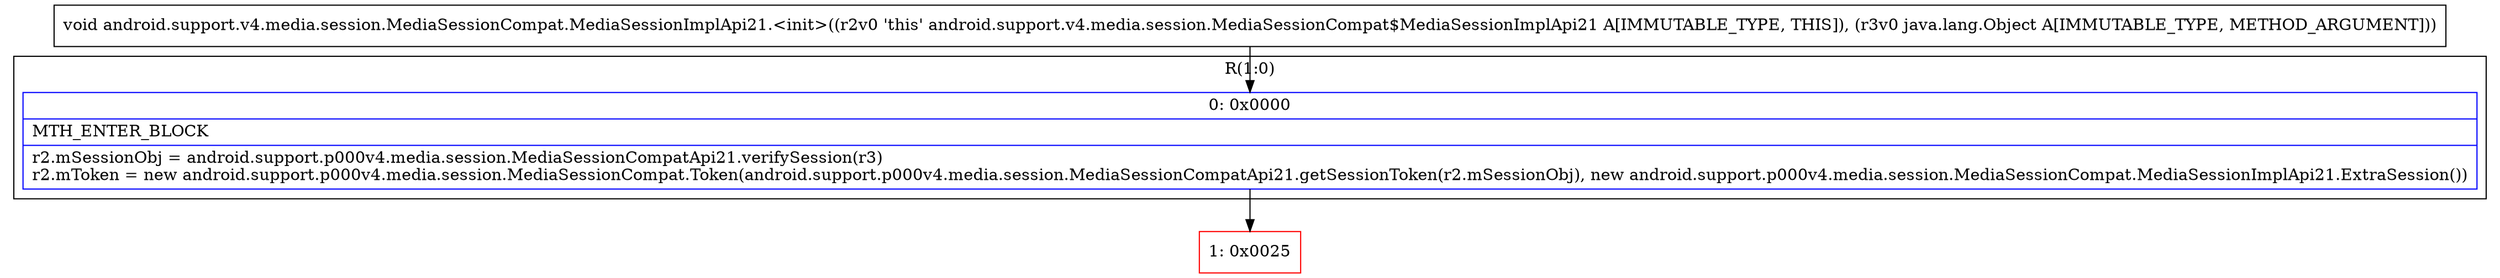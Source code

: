 digraph "CFG forandroid.support.v4.media.session.MediaSessionCompat.MediaSessionImplApi21.\<init\>(Ljava\/lang\/Object;)V" {
subgraph cluster_Region_402004049 {
label = "R(1:0)";
node [shape=record,color=blue];
Node_0 [shape=record,label="{0\:\ 0x0000|MTH_ENTER_BLOCK\l|r2.mSessionObj = android.support.p000v4.media.session.MediaSessionCompatApi21.verifySession(r3)\lr2.mToken = new android.support.p000v4.media.session.MediaSessionCompat.Token(android.support.p000v4.media.session.MediaSessionCompatApi21.getSessionToken(r2.mSessionObj), new android.support.p000v4.media.session.MediaSessionCompat.MediaSessionImplApi21.ExtraSession())\l}"];
}
Node_1 [shape=record,color=red,label="{1\:\ 0x0025}"];
MethodNode[shape=record,label="{void android.support.v4.media.session.MediaSessionCompat.MediaSessionImplApi21.\<init\>((r2v0 'this' android.support.v4.media.session.MediaSessionCompat$MediaSessionImplApi21 A[IMMUTABLE_TYPE, THIS]), (r3v0 java.lang.Object A[IMMUTABLE_TYPE, METHOD_ARGUMENT])) }"];
MethodNode -> Node_0;
Node_0 -> Node_1;
}

